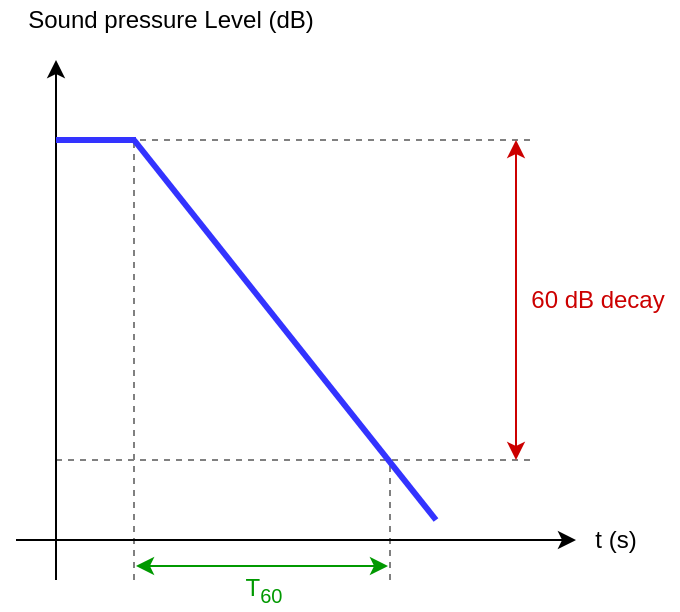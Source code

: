 <mxfile version="26.1.1">
  <diagram name="Page-1" id="STQY9VZxUT-SgI3C_VTX">
    <mxGraphModel dx="574" dy="427" grid="1" gridSize="10" guides="1" tooltips="1" connect="1" arrows="1" fold="1" page="1" pageScale="1" pageWidth="850" pageHeight="1100" math="0" shadow="0">
      <root>
        <mxCell id="0" />
        <mxCell id="1" parent="0" />
        <mxCell id="7D0cqh0DXuUKcHsJLyFx-5" value="" style="endArrow=none;dashed=1;html=1;rounded=0;strokeColor=#808080;" edge="1" parent="1">
          <mxGeometry width="50" height="50" relative="1" as="geometry">
            <mxPoint x="400" y="440" as="sourcePoint" />
            <mxPoint x="640" y="440" as="targetPoint" />
          </mxGeometry>
        </mxCell>
        <mxCell id="7D0cqh0DXuUKcHsJLyFx-6" value="" style="endArrow=none;dashed=1;html=1;rounded=0;strokeColor=#808080;" edge="1" parent="1">
          <mxGeometry width="50" height="50" relative="1" as="geometry">
            <mxPoint x="400" y="280" as="sourcePoint" />
            <mxPoint x="640" y="280" as="targetPoint" />
          </mxGeometry>
        </mxCell>
        <mxCell id="7D0cqh0DXuUKcHsJLyFx-11" value="" style="endArrow=none;dashed=1;html=1;rounded=0;strokeColor=#808080;" edge="1" parent="1">
          <mxGeometry width="50" height="50" relative="1" as="geometry">
            <mxPoint x="439" y="500" as="sourcePoint" />
            <mxPoint x="439" y="280" as="targetPoint" />
          </mxGeometry>
        </mxCell>
        <mxCell id="7D0cqh0DXuUKcHsJLyFx-12" value="" style="endArrow=none;dashed=1;html=1;rounded=0;strokeColor=#808080;" edge="1" parent="1">
          <mxGeometry width="50" height="50" relative="1" as="geometry">
            <mxPoint x="567" y="500" as="sourcePoint" />
            <mxPoint x="567" y="440" as="targetPoint" />
          </mxGeometry>
        </mxCell>
        <mxCell id="7D0cqh0DXuUKcHsJLyFx-1" value="" style="endArrow=classic;html=1;rounded=0;" edge="1" parent="1">
          <mxGeometry width="50" height="50" relative="1" as="geometry">
            <mxPoint x="400" y="500" as="sourcePoint" />
            <mxPoint x="400" y="240" as="targetPoint" />
          </mxGeometry>
        </mxCell>
        <mxCell id="7D0cqh0DXuUKcHsJLyFx-2" value="" style="endArrow=classic;html=1;rounded=0;" edge="1" parent="1">
          <mxGeometry width="50" height="50" relative="1" as="geometry">
            <mxPoint x="380" y="480" as="sourcePoint" />
            <mxPoint x="660" y="480" as="targetPoint" />
          </mxGeometry>
        </mxCell>
        <mxCell id="7D0cqh0DXuUKcHsJLyFx-3" value="" style="endArrow=none;html=1;rounded=0;strokeWidth=3;strokeColor=#3333FF;" edge="1" parent="1">
          <mxGeometry width="50" height="50" relative="1" as="geometry">
            <mxPoint x="400" y="280" as="sourcePoint" />
            <mxPoint x="440" y="280" as="targetPoint" />
          </mxGeometry>
        </mxCell>
        <mxCell id="7D0cqh0DXuUKcHsJLyFx-4" value="" style="endArrow=none;html=1;rounded=0;strokeWidth=3;strokeColor=#3333FF;" edge="1" parent="1">
          <mxGeometry width="50" height="50" relative="1" as="geometry">
            <mxPoint x="439" y="280" as="sourcePoint" />
            <mxPoint x="590" y="470" as="targetPoint" />
          </mxGeometry>
        </mxCell>
        <mxCell id="7D0cqh0DXuUKcHsJLyFx-7" value="" style="endArrow=classic;startArrow=classic;html=1;rounded=0;strokeColor=#CC0000;" edge="1" parent="1">
          <mxGeometry width="50" height="50" relative="1" as="geometry">
            <mxPoint x="630" y="440" as="sourcePoint" />
            <mxPoint x="630" y="280" as="targetPoint" />
          </mxGeometry>
        </mxCell>
        <mxCell id="7D0cqh0DXuUKcHsJLyFx-8" value="60 dB decay" style="text;html=1;align=center;verticalAlign=middle;whiteSpace=wrap;rounded=0;fontColor=#CC0000;" vertex="1" parent="1">
          <mxGeometry x="631" y="345" width="80" height="30" as="geometry" />
        </mxCell>
        <mxCell id="7D0cqh0DXuUKcHsJLyFx-9" value="t (s)" style="text;html=1;align=center;verticalAlign=middle;whiteSpace=wrap;rounded=0;" vertex="1" parent="1">
          <mxGeometry x="660" y="470" width="40" height="20" as="geometry" />
        </mxCell>
        <mxCell id="7D0cqh0DXuUKcHsJLyFx-10" value="Sound pressure Level (dB)" style="text;html=1;align=center;verticalAlign=middle;whiteSpace=wrap;rounded=0;" vertex="1" parent="1">
          <mxGeometry x="380" y="210" width="155" height="20" as="geometry" />
        </mxCell>
        <mxCell id="7D0cqh0DXuUKcHsJLyFx-15" value="" style="endArrow=classic;startArrow=classic;html=1;rounded=0;strokeColor=#009900;" edge="1" parent="1">
          <mxGeometry width="50" height="50" relative="1" as="geometry">
            <mxPoint x="566" y="493" as="sourcePoint" />
            <mxPoint x="440" y="493" as="targetPoint" />
          </mxGeometry>
        </mxCell>
        <mxCell id="7D0cqh0DXuUKcHsJLyFx-17" value="T&lt;sub&gt;60&lt;/sub&gt;" style="text;html=1;align=center;verticalAlign=middle;whiteSpace=wrap;rounded=0;fontColor=#009900;" vertex="1" parent="1">
          <mxGeometry x="489" y="495" width="30" height="20" as="geometry" />
        </mxCell>
      </root>
    </mxGraphModel>
  </diagram>
</mxfile>
